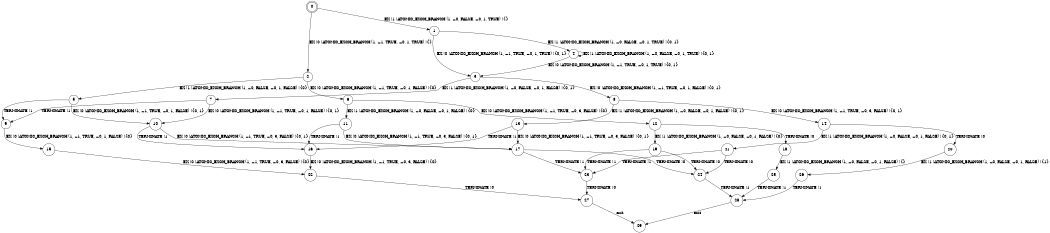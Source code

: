 digraph BCG {
size = "7, 10.5";
center = TRUE;
node [shape = circle];
0 [peripheries = 2];
0 -> 1 [label = "EX !1 !ATOMIC_EXCH_BRANCH (1, +0, FALSE, +0, 1, TRUE) !{}"];
0 -> 2 [label = "EX !0 !ATOMIC_EXCH_BRANCH (1, +1, TRUE, +0, 1, TRUE) !{}"];
1 -> 3 [label = "EX !0 !ATOMIC_EXCH_BRANCH (1, +1, TRUE, +0, 1, TRUE) !{0, 1}"];
1 -> 4 [label = "EX !1 !ATOMIC_EXCH_BRANCH (1, +0, FALSE, +0, 1, TRUE) !{0, 1}"];
2 -> 5 [label = "EX !1 !ATOMIC_EXCH_BRANCH (1, +0, FALSE, +0, 1, FALSE) !{0}"];
2 -> 6 [label = "EX !0 !ATOMIC_EXCH_BRANCH (1, +1, TRUE, +0, 1, FALSE) !{0}"];
3 -> 7 [label = "EX !1 !ATOMIC_EXCH_BRANCH (1, +0, FALSE, +0, 1, FALSE) !{0, 1}"];
3 -> 8 [label = "EX !0 !ATOMIC_EXCH_BRANCH (1, +1, TRUE, +0, 1, FALSE) !{0, 1}"];
4 -> 3 [label = "EX !0 !ATOMIC_EXCH_BRANCH (1, +1, TRUE, +0, 1, TRUE) !{0, 1}"];
4 -> 4 [label = "EX !1 !ATOMIC_EXCH_BRANCH (1, +0, FALSE, +0, 1, TRUE) !{0, 1}"];
5 -> 9 [label = "TERMINATE !1"];
5 -> 10 [label = "EX !0 !ATOMIC_EXCH_BRANCH (1, +1, TRUE, +0, 1, FALSE) !{0, 1}"];
6 -> 11 [label = "EX !1 !ATOMIC_EXCH_BRANCH (1, +0, FALSE, +0, 1, FALSE) !{0}"];
6 -> 12 [label = "EX !0 !ATOMIC_EXCH_BRANCH (1, +1, TRUE, +0, 3, FALSE) !{0}"];
7 -> 9 [label = "TERMINATE !1"];
7 -> 10 [label = "EX !0 !ATOMIC_EXCH_BRANCH (1, +1, TRUE, +0, 1, FALSE) !{0, 1}"];
8 -> 13 [label = "EX !1 !ATOMIC_EXCH_BRANCH (1, +0, FALSE, +0, 1, FALSE) !{0, 1}"];
8 -> 14 [label = "EX !0 !ATOMIC_EXCH_BRANCH (1, +1, TRUE, +0, 3, FALSE) !{0, 1}"];
9 -> 15 [label = "EX !0 !ATOMIC_EXCH_BRANCH (1, +1, TRUE, +0, 1, FALSE) !{0}"];
10 -> 16 [label = "TERMINATE !1"];
10 -> 17 [label = "EX !0 !ATOMIC_EXCH_BRANCH (1, +1, TRUE, +0, 3, FALSE) !{0, 1}"];
11 -> 16 [label = "TERMINATE !1"];
11 -> 17 [label = "EX !0 !ATOMIC_EXCH_BRANCH (1, +1, TRUE, +0, 3, FALSE) !{0, 1}"];
12 -> 18 [label = "TERMINATE !0"];
12 -> 19 [label = "EX !1 !ATOMIC_EXCH_BRANCH (1, +0, FALSE, +0, 1, FALSE) !{0}"];
13 -> 16 [label = "TERMINATE !1"];
13 -> 17 [label = "EX !0 !ATOMIC_EXCH_BRANCH (1, +1, TRUE, +0, 3, FALSE) !{0, 1}"];
14 -> 20 [label = "TERMINATE !0"];
14 -> 21 [label = "EX !1 !ATOMIC_EXCH_BRANCH (1, +0, FALSE, +0, 1, FALSE) !{0, 1}"];
15 -> 22 [label = "EX !0 !ATOMIC_EXCH_BRANCH (1, +1, TRUE, +0, 3, FALSE) !{0}"];
16 -> 22 [label = "EX !0 !ATOMIC_EXCH_BRANCH (1, +1, TRUE, +0, 3, FALSE) !{0}"];
17 -> 23 [label = "TERMINATE !1"];
17 -> 24 [label = "TERMINATE !0"];
18 -> 25 [label = "EX !1 !ATOMIC_EXCH_BRANCH (1, +0, FALSE, +0, 1, FALSE) !{}"];
19 -> 23 [label = "TERMINATE !1"];
19 -> 24 [label = "TERMINATE !0"];
20 -> 26 [label = "EX !1 !ATOMIC_EXCH_BRANCH (1, +0, FALSE, +0, 1, FALSE) !{1}"];
21 -> 23 [label = "TERMINATE !1"];
21 -> 24 [label = "TERMINATE !0"];
22 -> 27 [label = "TERMINATE !0"];
23 -> 27 [label = "TERMINATE !0"];
24 -> 28 [label = "TERMINATE !1"];
25 -> 28 [label = "TERMINATE !1"];
26 -> 28 [label = "TERMINATE !1"];
27 -> 29 [label = "exit"];
28 -> 29 [label = "exit"];
}
